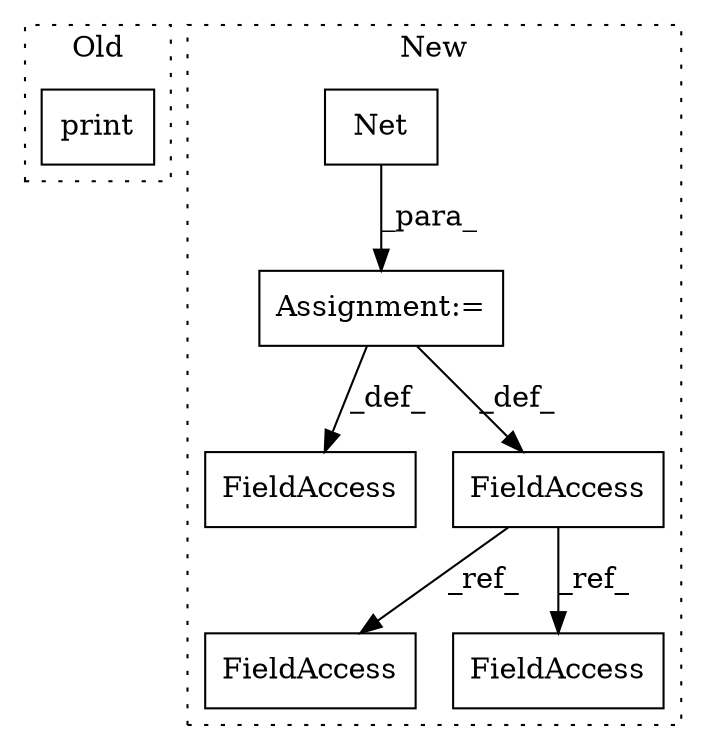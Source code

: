 digraph G {
subgraph cluster0 {
1 [label="print" a="32" s="2517,2561" l="6,1" shape="box"];
label = "Old";
style="dotted";
}
subgraph cluster1 {
2 [label="Net" a="32" s="1291" l="5" shape="box"];
3 [label="FieldAccess" a="22" s="1539" l="9" shape="box"];
4 [label="FieldAccess" a="22" s="1285" l="5" shape="box"];
5 [label="FieldAccess" a="22" s="1514" l="5" shape="box"];
6 [label="FieldAccess" a="22" s="1566" l="5" shape="box"];
7 [label="Assignment:=" a="7" s="1290" l="1" shape="box"];
label = "New";
style="dotted";
}
2 -> 7 [label="_para_"];
4 -> 6 [label="_ref_"];
4 -> 5 [label="_ref_"];
7 -> 3 [label="_def_"];
7 -> 4 [label="_def_"];
}